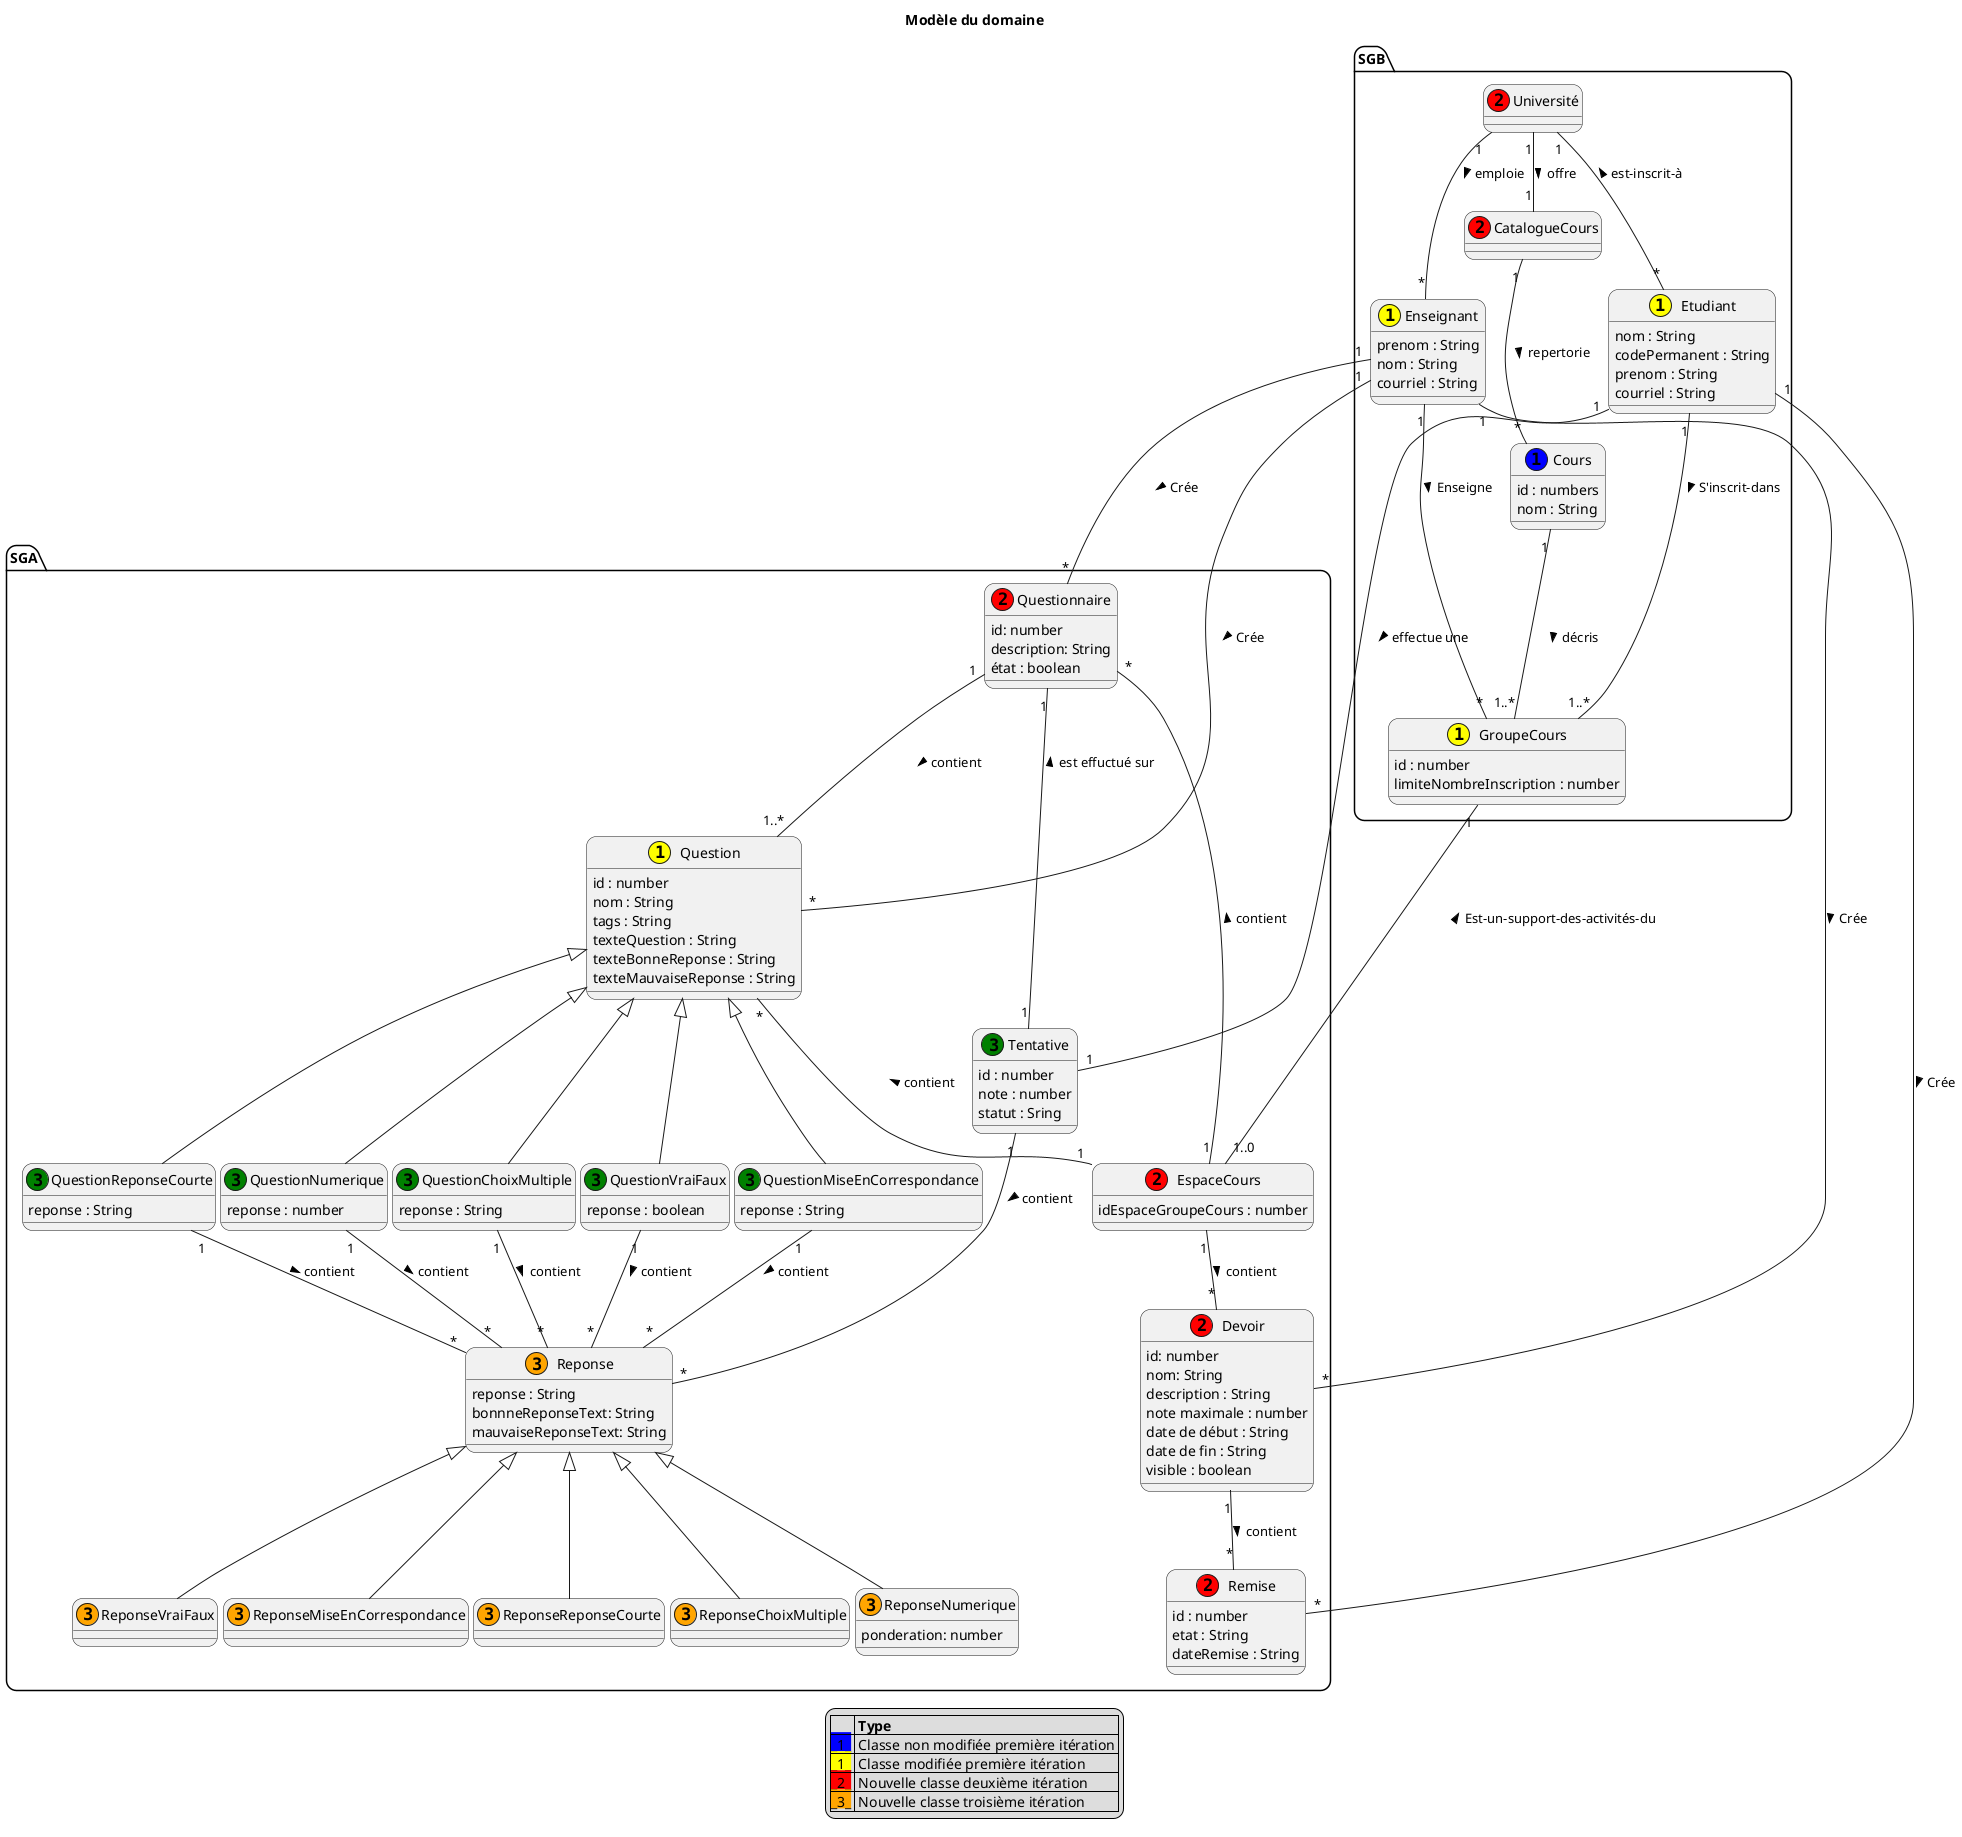 @startuml MDD

skinparam defaultfontname Verdana
skinparam RoundCorner 20
' skinparam linetype ortho

title Modèle du domaine


package SGB{
    class Université << (2,red) >>{}

    class CatalogueCours << (2,red)>>{}

    class Enseignant << 1,yellow) >>{
    prenom : String
    nom : String
    courriel : String
    }

    class Etudiant << 1,yellow) >>{
    nom : String
    codePermanent : String
    prenom : String
    courriel : String
    }

    class Cours << (1,blue) >>{
    id : numbers
    nom : String
    }

    class GroupeCours << 1,yellow) >>{
        id : number
        limiteNombreInscription : number
    }
}

package SGA{
    class Devoir << (2,red) >>{
        id: number
        nom: String
        description : String
        note maximale : number
        date de début : String
        date de fin : String
        visible : boolean
    }

    class Remise << (2,red) >>{
        id : number
        etat : String
        dateRemise : String

    }

    class Question << 1,yellow) >>{
        id : number
        nom : String
        tags : String
        texteQuestion : String
        texteBonneReponse : String
        texteMauvaiseReponse : String
    }

    class Questionnaire << (2,red) >>{
        id: number
        description: String
        état : boolean
    }

    class Tentative <<(3, green) >>{
        id : number
        note : number
        statut : Sring
    }

    class QuestionChoixMultiple <<(3, green) >> extends Question {
        reponse : String
    }

    class QuestionVraiFaux<<(3, green) >> extends Question {
        reponse : boolean
    }

    class QuestionMiseEnCorrespondance<<(3, green) >> extends Question {
        reponse : String
    }

    class QuestionReponseCourte<<(3, green) >> extends Question {
        reponse : String
    }

    class QuestionNumerique<<(3, green) >> extends Question {
        reponse : number
    }

    class EspaceCours << (2,red) >>{
        idEspaceGroupeCours : number
    }
    class Reponse << (3,orange) >>{
        reponse : String
        bonnneReponseText: String
        mauvaiseReponseText: String
    }

    class ReponseChoixMultiple << (3,orange) >> extends Reponse {

    }
    class ReponseNumerique << (3,orange) >> extends Reponse {
        ponderation: number
    }
    class ReponseVraiFaux << (3,orange) >> extends Reponse {

    }
    class ReponseMiseEnCorrespondance << (3,orange) >> extends Reponse {

    }
    class ReponseReponseCourte << (3,orange) >> extends Reponse {

    }
}

Université "1" -- "1"CatalogueCours : offre >
CatalogueCours "1"-- "*"Cours : repertorie >
Devoir "1"--"*" Remise : contient >
EspaceCours "1"--"*" Devoir: contient >
Université "1"--"*" Enseignant : emploie >
Questionnaire "1"--"1..*" Question : contient >
Université "1"--"*" Etudiant : est-inscrit-à <
Question "*"--"1" EspaceCours : contient <
Questionnaire "*"--"1" EspaceCours : contient <
Etudiant "1" -- "1..*"GroupeCours : S'inscrit-dans >
Enseignant "1" -- "*"GroupeCours : Enseigne >
Cours "1" -- "1..*" GroupeCours : décris >
GroupeCours "1"-- "1..0"EspaceCours : Est-un-support-des-activités-du <
Etudiant "1" -- "*" Remise : Crée >
Enseignant "1" -- "*" Question : Crée >
Enseignant "1" -- "*" Questionnaire : Crée >
Enseignant "1" -- "*" Devoir : Crée >
Questionnaire"1" -- "1"Tentative : est effuctué sur <
Etudiant "1" -- "1" Tentative : effectue une >
Tentative "1" -- "*" Reponse : contient >
QuestionVraiFaux "1" -- "*" Reponse : contient >
QuestionReponseCourte "1" -- "*" Reponse : contient >
QuestionNumerique "1" -- "*" Reponse : contient >
QuestionChoixMultiple "1" -- "*" Reponse : contient >
QuestionMiseEnCorrespondance "1" -- "*" Reponse : contient >


legend
|= |= Type |
|<back:blue>_1_</back>| Classe non modifiée première itération |
|<back:yellow>_1_</back>| Classe modifiée première itération |
|<back:red>_2_</back>| Nouvelle classe deuxième itération |
|<back:orange>_3_</back> | Nouvelle classe troisième itération |
endlegend
@enduml